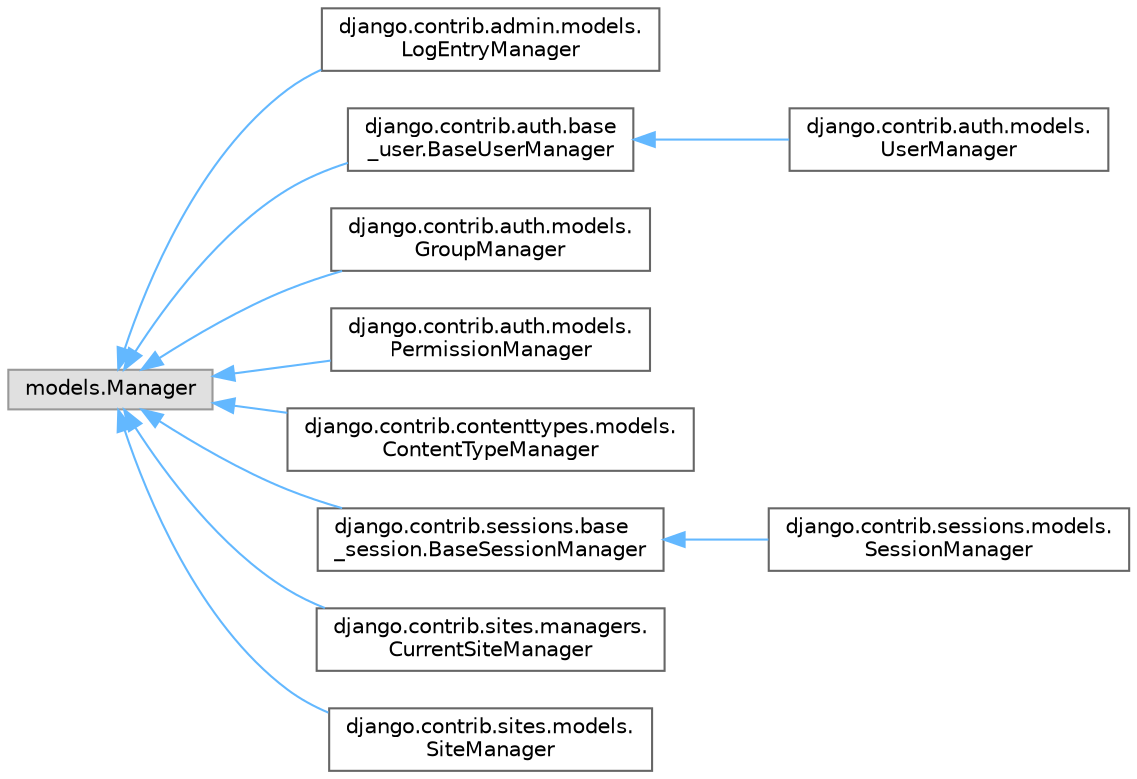 digraph "Graphical Class Hierarchy"
{
 // LATEX_PDF_SIZE
  bgcolor="transparent";
  edge [fontname=Helvetica,fontsize=10,labelfontname=Helvetica,labelfontsize=10];
  node [fontname=Helvetica,fontsize=10,shape=box,height=0.2,width=0.4];
  rankdir="LR";
  Node0 [id="Node000000",label="models.Manager",height=0.2,width=0.4,color="grey60", fillcolor="#E0E0E0", style="filled",tooltip=" "];
  Node0 -> Node1 [id="edge2033_Node000000_Node000001",dir="back",color="steelblue1",style="solid",tooltip=" "];
  Node1 [id="Node000001",label="django.contrib.admin.models.\lLogEntryManager",height=0.2,width=0.4,color="grey40", fillcolor="white", style="filled",URL="$classdjango_1_1contrib_1_1admin_1_1models_1_1_log_entry_manager.html",tooltip=" "];
  Node0 -> Node2 [id="edge2034_Node000000_Node000002",dir="back",color="steelblue1",style="solid",tooltip=" "];
  Node2 [id="Node000002",label="django.contrib.auth.base\l_user.BaseUserManager",height=0.2,width=0.4,color="grey40", fillcolor="white", style="filled",URL="$classdjango_1_1contrib_1_1auth_1_1base__user_1_1_base_user_manager.html",tooltip=" "];
  Node2 -> Node3 [id="edge2035_Node000002_Node000003",dir="back",color="steelblue1",style="solid",tooltip=" "];
  Node3 [id="Node000003",label="django.contrib.auth.models.\lUserManager",height=0.2,width=0.4,color="grey40", fillcolor="white", style="filled",URL="$classdjango_1_1contrib_1_1auth_1_1models_1_1_user_manager.html",tooltip=" "];
  Node0 -> Node4 [id="edge2036_Node000000_Node000004",dir="back",color="steelblue1",style="solid",tooltip=" "];
  Node4 [id="Node000004",label="django.contrib.auth.models.\lGroupManager",height=0.2,width=0.4,color="grey40", fillcolor="white", style="filled",URL="$classdjango_1_1contrib_1_1auth_1_1models_1_1_group_manager.html",tooltip=" "];
  Node0 -> Node5 [id="edge2037_Node000000_Node000005",dir="back",color="steelblue1",style="solid",tooltip=" "];
  Node5 [id="Node000005",label="django.contrib.auth.models.\lPermissionManager",height=0.2,width=0.4,color="grey40", fillcolor="white", style="filled",URL="$classdjango_1_1contrib_1_1auth_1_1models_1_1_permission_manager.html",tooltip=" "];
  Node0 -> Node6 [id="edge2038_Node000000_Node000006",dir="back",color="steelblue1",style="solid",tooltip=" "];
  Node6 [id="Node000006",label="django.contrib.contenttypes.models.\lContentTypeManager",height=0.2,width=0.4,color="grey40", fillcolor="white", style="filled",URL="$classdjango_1_1contrib_1_1contenttypes_1_1models_1_1_content_type_manager.html",tooltip=" "];
  Node0 -> Node7 [id="edge2039_Node000000_Node000007",dir="back",color="steelblue1",style="solid",tooltip=" "];
  Node7 [id="Node000007",label="django.contrib.sessions.base\l_session.BaseSessionManager",height=0.2,width=0.4,color="grey40", fillcolor="white", style="filled",URL="$classdjango_1_1contrib_1_1sessions_1_1base__session_1_1_base_session_manager.html",tooltip=" "];
  Node7 -> Node8 [id="edge2040_Node000007_Node000008",dir="back",color="steelblue1",style="solid",tooltip=" "];
  Node8 [id="Node000008",label="django.contrib.sessions.models.\lSessionManager",height=0.2,width=0.4,color="grey40", fillcolor="white", style="filled",URL="$classdjango_1_1contrib_1_1sessions_1_1models_1_1_session_manager.html",tooltip=" "];
  Node0 -> Node9 [id="edge2041_Node000000_Node000009",dir="back",color="steelblue1",style="solid",tooltip=" "];
  Node9 [id="Node000009",label="django.contrib.sites.managers.\lCurrentSiteManager",height=0.2,width=0.4,color="grey40", fillcolor="white", style="filled",URL="$classdjango_1_1contrib_1_1sites_1_1managers_1_1_current_site_manager.html",tooltip=" "];
  Node0 -> Node10 [id="edge2042_Node000000_Node000010",dir="back",color="steelblue1",style="solid",tooltip=" "];
  Node10 [id="Node000010",label="django.contrib.sites.models.\lSiteManager",height=0.2,width=0.4,color="grey40", fillcolor="white", style="filled",URL="$classdjango_1_1contrib_1_1sites_1_1models_1_1_site_manager.html",tooltip=" "];
}
